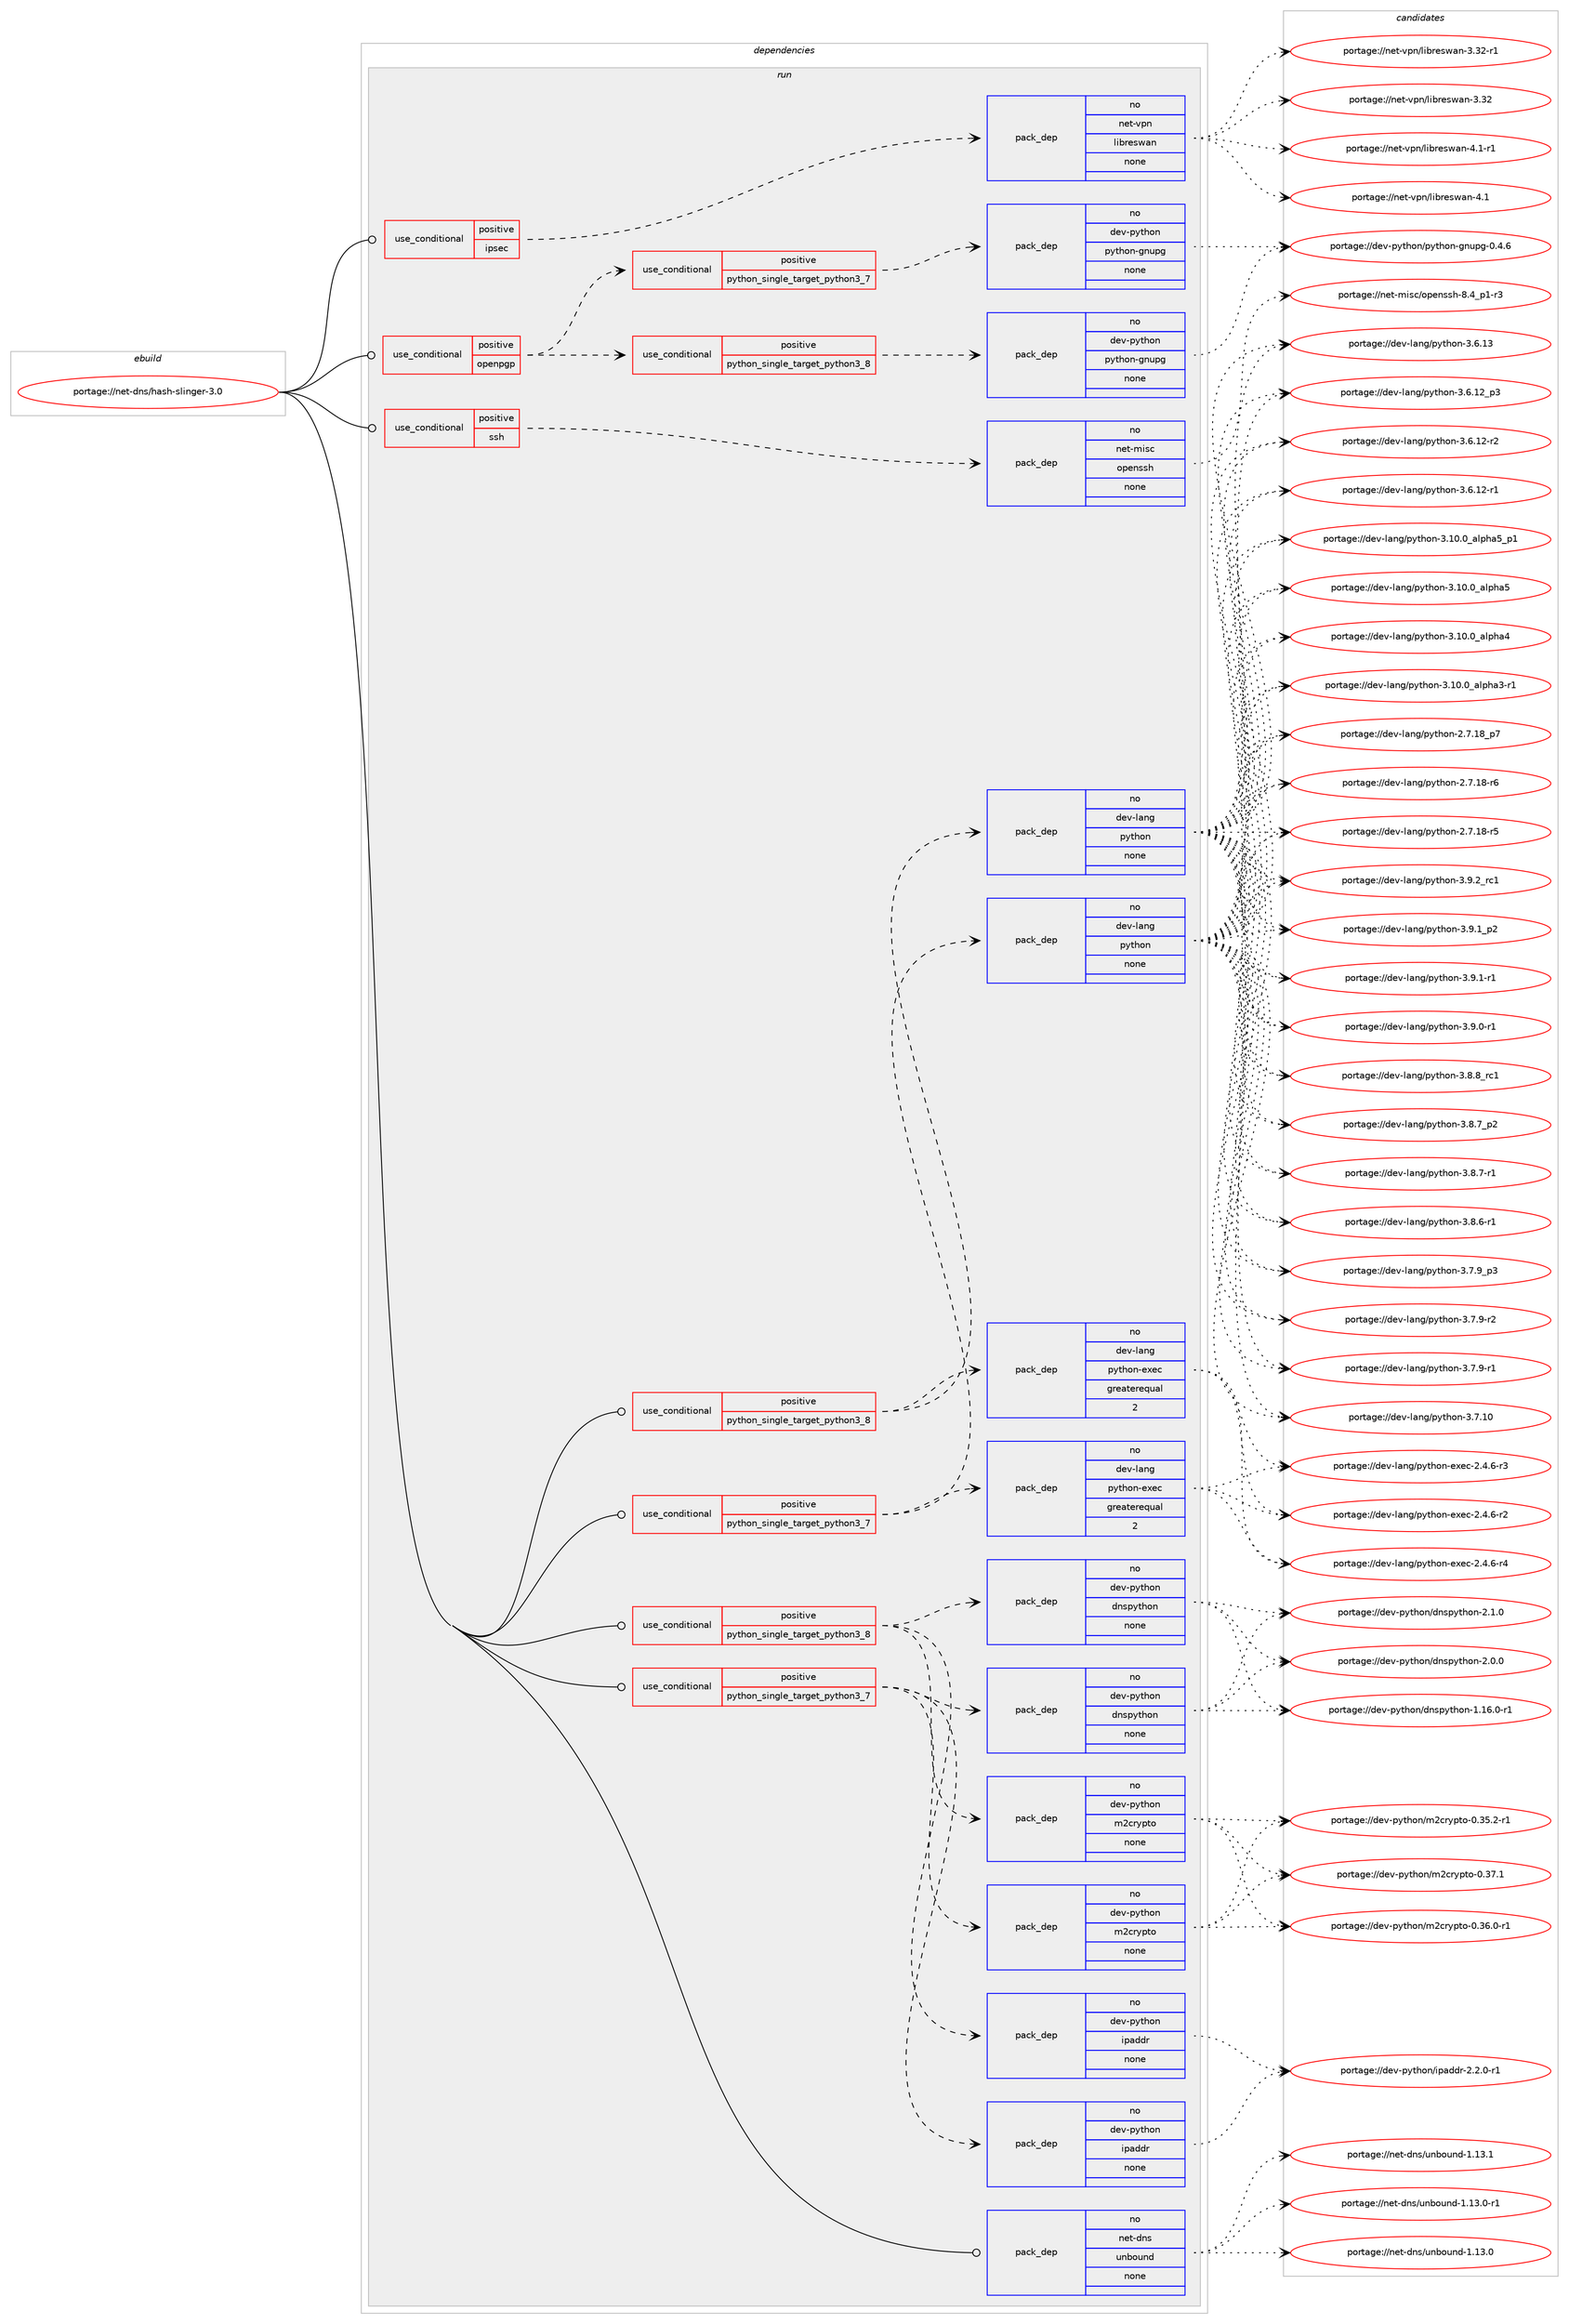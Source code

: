 digraph prolog {

# *************
# Graph options
# *************

newrank=true;
concentrate=true;
compound=true;
graph [rankdir=LR,fontname=Helvetica,fontsize=10,ranksep=1.5];#, ranksep=2.5, nodesep=0.2];
edge  [arrowhead=vee];
node  [fontname=Helvetica,fontsize=10];

# **********
# The ebuild
# **********

subgraph cluster_leftcol {
color=gray;
rank=same;
label=<<i>ebuild</i>>;
id [label="portage://net-dns/hash-slinger-3.0", color=red, width=4, href="../net-dns/hash-slinger-3.0.svg"];
}

# ****************
# The dependencies
# ****************

subgraph cluster_midcol {
color=gray;
label=<<i>dependencies</i>>;
subgraph cluster_compile {
fillcolor="#eeeeee";
style=filled;
label=<<i>compile</i>>;
}
subgraph cluster_compileandrun {
fillcolor="#eeeeee";
style=filled;
label=<<i>compile and run</i>>;
}
subgraph cluster_run {
fillcolor="#eeeeee";
style=filled;
label=<<i>run</i>>;
subgraph cond4712 {
dependency16081 [label=<<TABLE BORDER="0" CELLBORDER="1" CELLSPACING="0" CELLPADDING="4"><TR><TD ROWSPAN="3" CELLPADDING="10">use_conditional</TD></TR><TR><TD>positive</TD></TR><TR><TD>ipsec</TD></TR></TABLE>>, shape=none, color=red];
subgraph pack11211 {
dependency16082 [label=<<TABLE BORDER="0" CELLBORDER="1" CELLSPACING="0" CELLPADDING="4" WIDTH="220"><TR><TD ROWSPAN="6" CELLPADDING="30">pack_dep</TD></TR><TR><TD WIDTH="110">no</TD></TR><TR><TD>net-vpn</TD></TR><TR><TD>libreswan</TD></TR><TR><TD>none</TD></TR><TR><TD></TD></TR></TABLE>>, shape=none, color=blue];
}
dependency16081:e -> dependency16082:w [weight=20,style="dashed",arrowhead="vee"];
}
id:e -> dependency16081:w [weight=20,style="solid",arrowhead="odot"];
subgraph cond4713 {
dependency16083 [label=<<TABLE BORDER="0" CELLBORDER="1" CELLSPACING="0" CELLPADDING="4"><TR><TD ROWSPAN="3" CELLPADDING="10">use_conditional</TD></TR><TR><TD>positive</TD></TR><TR><TD>openpgp</TD></TR></TABLE>>, shape=none, color=red];
subgraph cond4714 {
dependency16084 [label=<<TABLE BORDER="0" CELLBORDER="1" CELLSPACING="0" CELLPADDING="4"><TR><TD ROWSPAN="3" CELLPADDING="10">use_conditional</TD></TR><TR><TD>positive</TD></TR><TR><TD>python_single_target_python3_7</TD></TR></TABLE>>, shape=none, color=red];
subgraph pack11212 {
dependency16085 [label=<<TABLE BORDER="0" CELLBORDER="1" CELLSPACING="0" CELLPADDING="4" WIDTH="220"><TR><TD ROWSPAN="6" CELLPADDING="30">pack_dep</TD></TR><TR><TD WIDTH="110">no</TD></TR><TR><TD>dev-python</TD></TR><TR><TD>python-gnupg</TD></TR><TR><TD>none</TD></TR><TR><TD></TD></TR></TABLE>>, shape=none, color=blue];
}
dependency16084:e -> dependency16085:w [weight=20,style="dashed",arrowhead="vee"];
}
dependency16083:e -> dependency16084:w [weight=20,style="dashed",arrowhead="vee"];
subgraph cond4715 {
dependency16086 [label=<<TABLE BORDER="0" CELLBORDER="1" CELLSPACING="0" CELLPADDING="4"><TR><TD ROWSPAN="3" CELLPADDING="10">use_conditional</TD></TR><TR><TD>positive</TD></TR><TR><TD>python_single_target_python3_8</TD></TR></TABLE>>, shape=none, color=red];
subgraph pack11213 {
dependency16087 [label=<<TABLE BORDER="0" CELLBORDER="1" CELLSPACING="0" CELLPADDING="4" WIDTH="220"><TR><TD ROWSPAN="6" CELLPADDING="30">pack_dep</TD></TR><TR><TD WIDTH="110">no</TD></TR><TR><TD>dev-python</TD></TR><TR><TD>python-gnupg</TD></TR><TR><TD>none</TD></TR><TR><TD></TD></TR></TABLE>>, shape=none, color=blue];
}
dependency16086:e -> dependency16087:w [weight=20,style="dashed",arrowhead="vee"];
}
dependency16083:e -> dependency16086:w [weight=20,style="dashed",arrowhead="vee"];
}
id:e -> dependency16083:w [weight=20,style="solid",arrowhead="odot"];
subgraph cond4716 {
dependency16088 [label=<<TABLE BORDER="0" CELLBORDER="1" CELLSPACING="0" CELLPADDING="4"><TR><TD ROWSPAN="3" CELLPADDING="10">use_conditional</TD></TR><TR><TD>positive</TD></TR><TR><TD>python_single_target_python3_7</TD></TR></TABLE>>, shape=none, color=red];
subgraph pack11214 {
dependency16089 [label=<<TABLE BORDER="0" CELLBORDER="1" CELLSPACING="0" CELLPADDING="4" WIDTH="220"><TR><TD ROWSPAN="6" CELLPADDING="30">pack_dep</TD></TR><TR><TD WIDTH="110">no</TD></TR><TR><TD>dev-lang</TD></TR><TR><TD>python</TD></TR><TR><TD>none</TD></TR><TR><TD></TD></TR></TABLE>>, shape=none, color=blue];
}
dependency16088:e -> dependency16089:w [weight=20,style="dashed",arrowhead="vee"];
subgraph pack11215 {
dependency16090 [label=<<TABLE BORDER="0" CELLBORDER="1" CELLSPACING="0" CELLPADDING="4" WIDTH="220"><TR><TD ROWSPAN="6" CELLPADDING="30">pack_dep</TD></TR><TR><TD WIDTH="110">no</TD></TR><TR><TD>dev-lang</TD></TR><TR><TD>python-exec</TD></TR><TR><TD>greaterequal</TD></TR><TR><TD>2</TD></TR></TABLE>>, shape=none, color=blue];
}
dependency16088:e -> dependency16090:w [weight=20,style="dashed",arrowhead="vee"];
}
id:e -> dependency16088:w [weight=20,style="solid",arrowhead="odot"];
subgraph cond4717 {
dependency16091 [label=<<TABLE BORDER="0" CELLBORDER="1" CELLSPACING="0" CELLPADDING="4"><TR><TD ROWSPAN="3" CELLPADDING="10">use_conditional</TD></TR><TR><TD>positive</TD></TR><TR><TD>python_single_target_python3_7</TD></TR></TABLE>>, shape=none, color=red];
subgraph pack11216 {
dependency16092 [label=<<TABLE BORDER="0" CELLBORDER="1" CELLSPACING="0" CELLPADDING="4" WIDTH="220"><TR><TD ROWSPAN="6" CELLPADDING="30">pack_dep</TD></TR><TR><TD WIDTH="110">no</TD></TR><TR><TD>dev-python</TD></TR><TR><TD>dnspython</TD></TR><TR><TD>none</TD></TR><TR><TD></TD></TR></TABLE>>, shape=none, color=blue];
}
dependency16091:e -> dependency16092:w [weight=20,style="dashed",arrowhead="vee"];
subgraph pack11217 {
dependency16093 [label=<<TABLE BORDER="0" CELLBORDER="1" CELLSPACING="0" CELLPADDING="4" WIDTH="220"><TR><TD ROWSPAN="6" CELLPADDING="30">pack_dep</TD></TR><TR><TD WIDTH="110">no</TD></TR><TR><TD>dev-python</TD></TR><TR><TD>ipaddr</TD></TR><TR><TD>none</TD></TR><TR><TD></TD></TR></TABLE>>, shape=none, color=blue];
}
dependency16091:e -> dependency16093:w [weight=20,style="dashed",arrowhead="vee"];
subgraph pack11218 {
dependency16094 [label=<<TABLE BORDER="0" CELLBORDER="1" CELLSPACING="0" CELLPADDING="4" WIDTH="220"><TR><TD ROWSPAN="6" CELLPADDING="30">pack_dep</TD></TR><TR><TD WIDTH="110">no</TD></TR><TR><TD>dev-python</TD></TR><TR><TD>m2crypto</TD></TR><TR><TD>none</TD></TR><TR><TD></TD></TR></TABLE>>, shape=none, color=blue];
}
dependency16091:e -> dependency16094:w [weight=20,style="dashed",arrowhead="vee"];
}
id:e -> dependency16091:w [weight=20,style="solid",arrowhead="odot"];
subgraph cond4718 {
dependency16095 [label=<<TABLE BORDER="0" CELLBORDER="1" CELLSPACING="0" CELLPADDING="4"><TR><TD ROWSPAN="3" CELLPADDING="10">use_conditional</TD></TR><TR><TD>positive</TD></TR><TR><TD>python_single_target_python3_8</TD></TR></TABLE>>, shape=none, color=red];
subgraph pack11219 {
dependency16096 [label=<<TABLE BORDER="0" CELLBORDER="1" CELLSPACING="0" CELLPADDING="4" WIDTH="220"><TR><TD ROWSPAN="6" CELLPADDING="30">pack_dep</TD></TR><TR><TD WIDTH="110">no</TD></TR><TR><TD>dev-lang</TD></TR><TR><TD>python</TD></TR><TR><TD>none</TD></TR><TR><TD></TD></TR></TABLE>>, shape=none, color=blue];
}
dependency16095:e -> dependency16096:w [weight=20,style="dashed",arrowhead="vee"];
subgraph pack11220 {
dependency16097 [label=<<TABLE BORDER="0" CELLBORDER="1" CELLSPACING="0" CELLPADDING="4" WIDTH="220"><TR><TD ROWSPAN="6" CELLPADDING="30">pack_dep</TD></TR><TR><TD WIDTH="110">no</TD></TR><TR><TD>dev-lang</TD></TR><TR><TD>python-exec</TD></TR><TR><TD>greaterequal</TD></TR><TR><TD>2</TD></TR></TABLE>>, shape=none, color=blue];
}
dependency16095:e -> dependency16097:w [weight=20,style="dashed",arrowhead="vee"];
}
id:e -> dependency16095:w [weight=20,style="solid",arrowhead="odot"];
subgraph cond4719 {
dependency16098 [label=<<TABLE BORDER="0" CELLBORDER="1" CELLSPACING="0" CELLPADDING="4"><TR><TD ROWSPAN="3" CELLPADDING="10">use_conditional</TD></TR><TR><TD>positive</TD></TR><TR><TD>python_single_target_python3_8</TD></TR></TABLE>>, shape=none, color=red];
subgraph pack11221 {
dependency16099 [label=<<TABLE BORDER="0" CELLBORDER="1" CELLSPACING="0" CELLPADDING="4" WIDTH="220"><TR><TD ROWSPAN="6" CELLPADDING="30">pack_dep</TD></TR><TR><TD WIDTH="110">no</TD></TR><TR><TD>dev-python</TD></TR><TR><TD>dnspython</TD></TR><TR><TD>none</TD></TR><TR><TD></TD></TR></TABLE>>, shape=none, color=blue];
}
dependency16098:e -> dependency16099:w [weight=20,style="dashed",arrowhead="vee"];
subgraph pack11222 {
dependency16100 [label=<<TABLE BORDER="0" CELLBORDER="1" CELLSPACING="0" CELLPADDING="4" WIDTH="220"><TR><TD ROWSPAN="6" CELLPADDING="30">pack_dep</TD></TR><TR><TD WIDTH="110">no</TD></TR><TR><TD>dev-python</TD></TR><TR><TD>ipaddr</TD></TR><TR><TD>none</TD></TR><TR><TD></TD></TR></TABLE>>, shape=none, color=blue];
}
dependency16098:e -> dependency16100:w [weight=20,style="dashed",arrowhead="vee"];
subgraph pack11223 {
dependency16101 [label=<<TABLE BORDER="0" CELLBORDER="1" CELLSPACING="0" CELLPADDING="4" WIDTH="220"><TR><TD ROWSPAN="6" CELLPADDING="30">pack_dep</TD></TR><TR><TD WIDTH="110">no</TD></TR><TR><TD>dev-python</TD></TR><TR><TD>m2crypto</TD></TR><TR><TD>none</TD></TR><TR><TD></TD></TR></TABLE>>, shape=none, color=blue];
}
dependency16098:e -> dependency16101:w [weight=20,style="dashed",arrowhead="vee"];
}
id:e -> dependency16098:w [weight=20,style="solid",arrowhead="odot"];
subgraph cond4720 {
dependency16102 [label=<<TABLE BORDER="0" CELLBORDER="1" CELLSPACING="0" CELLPADDING="4"><TR><TD ROWSPAN="3" CELLPADDING="10">use_conditional</TD></TR><TR><TD>positive</TD></TR><TR><TD>ssh</TD></TR></TABLE>>, shape=none, color=red];
subgraph pack11224 {
dependency16103 [label=<<TABLE BORDER="0" CELLBORDER="1" CELLSPACING="0" CELLPADDING="4" WIDTH="220"><TR><TD ROWSPAN="6" CELLPADDING="30">pack_dep</TD></TR><TR><TD WIDTH="110">no</TD></TR><TR><TD>net-misc</TD></TR><TR><TD>openssh</TD></TR><TR><TD>none</TD></TR><TR><TD></TD></TR></TABLE>>, shape=none, color=blue];
}
dependency16102:e -> dependency16103:w [weight=20,style="dashed",arrowhead="vee"];
}
id:e -> dependency16102:w [weight=20,style="solid",arrowhead="odot"];
subgraph pack11225 {
dependency16104 [label=<<TABLE BORDER="0" CELLBORDER="1" CELLSPACING="0" CELLPADDING="4" WIDTH="220"><TR><TD ROWSPAN="6" CELLPADDING="30">pack_dep</TD></TR><TR><TD WIDTH="110">no</TD></TR><TR><TD>net-dns</TD></TR><TR><TD>unbound</TD></TR><TR><TD>none</TD></TR><TR><TD></TD></TR></TABLE>>, shape=none, color=blue];
}
id:e -> dependency16104:w [weight=20,style="solid",arrowhead="odot"];
}
}

# **************
# The candidates
# **************

subgraph cluster_choices {
rank=same;
color=gray;
label=<<i>candidates</i>>;

subgraph choice11211 {
color=black;
nodesep=1;
choice11010111645118112110471081059811410111511997110455246494511449 [label="portage://net-vpn/libreswan-4.1-r1", color=red, width=4,href="../net-vpn/libreswan-4.1-r1.svg"];
choice1101011164511811211047108105981141011151199711045524649 [label="portage://net-vpn/libreswan-4.1", color=red, width=4,href="../net-vpn/libreswan-4.1.svg"];
choice1101011164511811211047108105981141011151199711045514651504511449 [label="portage://net-vpn/libreswan-3.32-r1", color=red, width=4,href="../net-vpn/libreswan-3.32-r1.svg"];
choice110101116451181121104710810598114101115119971104551465150 [label="portage://net-vpn/libreswan-3.32", color=red, width=4,href="../net-vpn/libreswan-3.32.svg"];
dependency16082:e -> choice11010111645118112110471081059811410111511997110455246494511449:w [style=dotted,weight="100"];
dependency16082:e -> choice1101011164511811211047108105981141011151199711045524649:w [style=dotted,weight="100"];
dependency16082:e -> choice1101011164511811211047108105981141011151199711045514651504511449:w [style=dotted,weight="100"];
dependency16082:e -> choice110101116451181121104710810598114101115119971104551465150:w [style=dotted,weight="100"];
}
subgraph choice11212 {
color=black;
nodesep=1;
choice100101118451121211161041111104711212111610411111045103110117112103454846524654 [label="portage://dev-python/python-gnupg-0.4.6", color=red, width=4,href="../dev-python/python-gnupg-0.4.6.svg"];
dependency16085:e -> choice100101118451121211161041111104711212111610411111045103110117112103454846524654:w [style=dotted,weight="100"];
}
subgraph choice11213 {
color=black;
nodesep=1;
choice100101118451121211161041111104711212111610411111045103110117112103454846524654 [label="portage://dev-python/python-gnupg-0.4.6", color=red, width=4,href="../dev-python/python-gnupg-0.4.6.svg"];
dependency16087:e -> choice100101118451121211161041111104711212111610411111045103110117112103454846524654:w [style=dotted,weight="100"];
}
subgraph choice11214 {
color=black;
nodesep=1;
choice100101118451089711010347112121116104111110455146574650951149949 [label="portage://dev-lang/python-3.9.2_rc1", color=red, width=4,href="../dev-lang/python-3.9.2_rc1.svg"];
choice1001011184510897110103471121211161041111104551465746499511250 [label="portage://dev-lang/python-3.9.1_p2", color=red, width=4,href="../dev-lang/python-3.9.1_p2.svg"];
choice1001011184510897110103471121211161041111104551465746494511449 [label="portage://dev-lang/python-3.9.1-r1", color=red, width=4,href="../dev-lang/python-3.9.1-r1.svg"];
choice1001011184510897110103471121211161041111104551465746484511449 [label="portage://dev-lang/python-3.9.0-r1", color=red, width=4,href="../dev-lang/python-3.9.0-r1.svg"];
choice100101118451089711010347112121116104111110455146564656951149949 [label="portage://dev-lang/python-3.8.8_rc1", color=red, width=4,href="../dev-lang/python-3.8.8_rc1.svg"];
choice1001011184510897110103471121211161041111104551465646559511250 [label="portage://dev-lang/python-3.8.7_p2", color=red, width=4,href="../dev-lang/python-3.8.7_p2.svg"];
choice1001011184510897110103471121211161041111104551465646554511449 [label="portage://dev-lang/python-3.8.7-r1", color=red, width=4,href="../dev-lang/python-3.8.7-r1.svg"];
choice1001011184510897110103471121211161041111104551465646544511449 [label="portage://dev-lang/python-3.8.6-r1", color=red, width=4,href="../dev-lang/python-3.8.6-r1.svg"];
choice1001011184510897110103471121211161041111104551465546579511251 [label="portage://dev-lang/python-3.7.9_p3", color=red, width=4,href="../dev-lang/python-3.7.9_p3.svg"];
choice1001011184510897110103471121211161041111104551465546574511450 [label="portage://dev-lang/python-3.7.9-r2", color=red, width=4,href="../dev-lang/python-3.7.9-r2.svg"];
choice1001011184510897110103471121211161041111104551465546574511449 [label="portage://dev-lang/python-3.7.9-r1", color=red, width=4,href="../dev-lang/python-3.7.9-r1.svg"];
choice10010111845108971101034711212111610411111045514655464948 [label="portage://dev-lang/python-3.7.10", color=red, width=4,href="../dev-lang/python-3.7.10.svg"];
choice10010111845108971101034711212111610411111045514654464951 [label="portage://dev-lang/python-3.6.13", color=red, width=4,href="../dev-lang/python-3.6.13.svg"];
choice100101118451089711010347112121116104111110455146544649509511251 [label="portage://dev-lang/python-3.6.12_p3", color=red, width=4,href="../dev-lang/python-3.6.12_p3.svg"];
choice100101118451089711010347112121116104111110455146544649504511450 [label="portage://dev-lang/python-3.6.12-r2", color=red, width=4,href="../dev-lang/python-3.6.12-r2.svg"];
choice100101118451089711010347112121116104111110455146544649504511449 [label="portage://dev-lang/python-3.6.12-r1", color=red, width=4,href="../dev-lang/python-3.6.12-r1.svg"];
choice10010111845108971101034711212111610411111045514649484648959710811210497539511249 [label="portage://dev-lang/python-3.10.0_alpha5_p1", color=red, width=4,href="../dev-lang/python-3.10.0_alpha5_p1.svg"];
choice1001011184510897110103471121211161041111104551464948464895971081121049753 [label="portage://dev-lang/python-3.10.0_alpha5", color=red, width=4,href="../dev-lang/python-3.10.0_alpha5.svg"];
choice1001011184510897110103471121211161041111104551464948464895971081121049752 [label="portage://dev-lang/python-3.10.0_alpha4", color=red, width=4,href="../dev-lang/python-3.10.0_alpha4.svg"];
choice10010111845108971101034711212111610411111045514649484648959710811210497514511449 [label="portage://dev-lang/python-3.10.0_alpha3-r1", color=red, width=4,href="../dev-lang/python-3.10.0_alpha3-r1.svg"];
choice100101118451089711010347112121116104111110455046554649569511255 [label="portage://dev-lang/python-2.7.18_p7", color=red, width=4,href="../dev-lang/python-2.7.18_p7.svg"];
choice100101118451089711010347112121116104111110455046554649564511454 [label="portage://dev-lang/python-2.7.18-r6", color=red, width=4,href="../dev-lang/python-2.7.18-r6.svg"];
choice100101118451089711010347112121116104111110455046554649564511453 [label="portage://dev-lang/python-2.7.18-r5", color=red, width=4,href="../dev-lang/python-2.7.18-r5.svg"];
dependency16089:e -> choice100101118451089711010347112121116104111110455146574650951149949:w [style=dotted,weight="100"];
dependency16089:e -> choice1001011184510897110103471121211161041111104551465746499511250:w [style=dotted,weight="100"];
dependency16089:e -> choice1001011184510897110103471121211161041111104551465746494511449:w [style=dotted,weight="100"];
dependency16089:e -> choice1001011184510897110103471121211161041111104551465746484511449:w [style=dotted,weight="100"];
dependency16089:e -> choice100101118451089711010347112121116104111110455146564656951149949:w [style=dotted,weight="100"];
dependency16089:e -> choice1001011184510897110103471121211161041111104551465646559511250:w [style=dotted,weight="100"];
dependency16089:e -> choice1001011184510897110103471121211161041111104551465646554511449:w [style=dotted,weight="100"];
dependency16089:e -> choice1001011184510897110103471121211161041111104551465646544511449:w [style=dotted,weight="100"];
dependency16089:e -> choice1001011184510897110103471121211161041111104551465546579511251:w [style=dotted,weight="100"];
dependency16089:e -> choice1001011184510897110103471121211161041111104551465546574511450:w [style=dotted,weight="100"];
dependency16089:e -> choice1001011184510897110103471121211161041111104551465546574511449:w [style=dotted,weight="100"];
dependency16089:e -> choice10010111845108971101034711212111610411111045514655464948:w [style=dotted,weight="100"];
dependency16089:e -> choice10010111845108971101034711212111610411111045514654464951:w [style=dotted,weight="100"];
dependency16089:e -> choice100101118451089711010347112121116104111110455146544649509511251:w [style=dotted,weight="100"];
dependency16089:e -> choice100101118451089711010347112121116104111110455146544649504511450:w [style=dotted,weight="100"];
dependency16089:e -> choice100101118451089711010347112121116104111110455146544649504511449:w [style=dotted,weight="100"];
dependency16089:e -> choice10010111845108971101034711212111610411111045514649484648959710811210497539511249:w [style=dotted,weight="100"];
dependency16089:e -> choice1001011184510897110103471121211161041111104551464948464895971081121049753:w [style=dotted,weight="100"];
dependency16089:e -> choice1001011184510897110103471121211161041111104551464948464895971081121049752:w [style=dotted,weight="100"];
dependency16089:e -> choice10010111845108971101034711212111610411111045514649484648959710811210497514511449:w [style=dotted,weight="100"];
dependency16089:e -> choice100101118451089711010347112121116104111110455046554649569511255:w [style=dotted,weight="100"];
dependency16089:e -> choice100101118451089711010347112121116104111110455046554649564511454:w [style=dotted,weight="100"];
dependency16089:e -> choice100101118451089711010347112121116104111110455046554649564511453:w [style=dotted,weight="100"];
}
subgraph choice11215 {
color=black;
nodesep=1;
choice10010111845108971101034711212111610411111045101120101994550465246544511452 [label="portage://dev-lang/python-exec-2.4.6-r4", color=red, width=4,href="../dev-lang/python-exec-2.4.6-r4.svg"];
choice10010111845108971101034711212111610411111045101120101994550465246544511451 [label="portage://dev-lang/python-exec-2.4.6-r3", color=red, width=4,href="../dev-lang/python-exec-2.4.6-r3.svg"];
choice10010111845108971101034711212111610411111045101120101994550465246544511450 [label="portage://dev-lang/python-exec-2.4.6-r2", color=red, width=4,href="../dev-lang/python-exec-2.4.6-r2.svg"];
dependency16090:e -> choice10010111845108971101034711212111610411111045101120101994550465246544511452:w [style=dotted,weight="100"];
dependency16090:e -> choice10010111845108971101034711212111610411111045101120101994550465246544511451:w [style=dotted,weight="100"];
dependency16090:e -> choice10010111845108971101034711212111610411111045101120101994550465246544511450:w [style=dotted,weight="100"];
}
subgraph choice11216 {
color=black;
nodesep=1;
choice1001011184511212111610411111047100110115112121116104111110455046494648 [label="portage://dev-python/dnspython-2.1.0", color=red, width=4,href="../dev-python/dnspython-2.1.0.svg"];
choice1001011184511212111610411111047100110115112121116104111110455046484648 [label="portage://dev-python/dnspython-2.0.0", color=red, width=4,href="../dev-python/dnspython-2.0.0.svg"];
choice1001011184511212111610411111047100110115112121116104111110454946495446484511449 [label="portage://dev-python/dnspython-1.16.0-r1", color=red, width=4,href="../dev-python/dnspython-1.16.0-r1.svg"];
dependency16092:e -> choice1001011184511212111610411111047100110115112121116104111110455046494648:w [style=dotted,weight="100"];
dependency16092:e -> choice1001011184511212111610411111047100110115112121116104111110455046484648:w [style=dotted,weight="100"];
dependency16092:e -> choice1001011184511212111610411111047100110115112121116104111110454946495446484511449:w [style=dotted,weight="100"];
}
subgraph choice11217 {
color=black;
nodesep=1;
choice1001011184511212111610411111047105112971001001144550465046484511449 [label="portage://dev-python/ipaddr-2.2.0-r1", color=red, width=4,href="../dev-python/ipaddr-2.2.0-r1.svg"];
dependency16093:e -> choice1001011184511212111610411111047105112971001001144550465046484511449:w [style=dotted,weight="100"];
}
subgraph choice11218 {
color=black;
nodesep=1;
choice1001011184511212111610411111047109509911412111211611145484651554649 [label="portage://dev-python/m2crypto-0.37.1", color=red, width=4,href="../dev-python/m2crypto-0.37.1.svg"];
choice10010111845112121116104111110471095099114121112116111454846515446484511449 [label="portage://dev-python/m2crypto-0.36.0-r1", color=red, width=4,href="../dev-python/m2crypto-0.36.0-r1.svg"];
choice10010111845112121116104111110471095099114121112116111454846515346504511449 [label="portage://dev-python/m2crypto-0.35.2-r1", color=red, width=4,href="../dev-python/m2crypto-0.35.2-r1.svg"];
dependency16094:e -> choice1001011184511212111610411111047109509911412111211611145484651554649:w [style=dotted,weight="100"];
dependency16094:e -> choice10010111845112121116104111110471095099114121112116111454846515446484511449:w [style=dotted,weight="100"];
dependency16094:e -> choice10010111845112121116104111110471095099114121112116111454846515346504511449:w [style=dotted,weight="100"];
}
subgraph choice11219 {
color=black;
nodesep=1;
choice100101118451089711010347112121116104111110455146574650951149949 [label="portage://dev-lang/python-3.9.2_rc1", color=red, width=4,href="../dev-lang/python-3.9.2_rc1.svg"];
choice1001011184510897110103471121211161041111104551465746499511250 [label="portage://dev-lang/python-3.9.1_p2", color=red, width=4,href="../dev-lang/python-3.9.1_p2.svg"];
choice1001011184510897110103471121211161041111104551465746494511449 [label="portage://dev-lang/python-3.9.1-r1", color=red, width=4,href="../dev-lang/python-3.9.1-r1.svg"];
choice1001011184510897110103471121211161041111104551465746484511449 [label="portage://dev-lang/python-3.9.0-r1", color=red, width=4,href="../dev-lang/python-3.9.0-r1.svg"];
choice100101118451089711010347112121116104111110455146564656951149949 [label="portage://dev-lang/python-3.8.8_rc1", color=red, width=4,href="../dev-lang/python-3.8.8_rc1.svg"];
choice1001011184510897110103471121211161041111104551465646559511250 [label="portage://dev-lang/python-3.8.7_p2", color=red, width=4,href="../dev-lang/python-3.8.7_p2.svg"];
choice1001011184510897110103471121211161041111104551465646554511449 [label="portage://dev-lang/python-3.8.7-r1", color=red, width=4,href="../dev-lang/python-3.8.7-r1.svg"];
choice1001011184510897110103471121211161041111104551465646544511449 [label="portage://dev-lang/python-3.8.6-r1", color=red, width=4,href="../dev-lang/python-3.8.6-r1.svg"];
choice1001011184510897110103471121211161041111104551465546579511251 [label="portage://dev-lang/python-3.7.9_p3", color=red, width=4,href="../dev-lang/python-3.7.9_p3.svg"];
choice1001011184510897110103471121211161041111104551465546574511450 [label="portage://dev-lang/python-3.7.9-r2", color=red, width=4,href="../dev-lang/python-3.7.9-r2.svg"];
choice1001011184510897110103471121211161041111104551465546574511449 [label="portage://dev-lang/python-3.7.9-r1", color=red, width=4,href="../dev-lang/python-3.7.9-r1.svg"];
choice10010111845108971101034711212111610411111045514655464948 [label="portage://dev-lang/python-3.7.10", color=red, width=4,href="../dev-lang/python-3.7.10.svg"];
choice10010111845108971101034711212111610411111045514654464951 [label="portage://dev-lang/python-3.6.13", color=red, width=4,href="../dev-lang/python-3.6.13.svg"];
choice100101118451089711010347112121116104111110455146544649509511251 [label="portage://dev-lang/python-3.6.12_p3", color=red, width=4,href="../dev-lang/python-3.6.12_p3.svg"];
choice100101118451089711010347112121116104111110455146544649504511450 [label="portage://dev-lang/python-3.6.12-r2", color=red, width=4,href="../dev-lang/python-3.6.12-r2.svg"];
choice100101118451089711010347112121116104111110455146544649504511449 [label="portage://dev-lang/python-3.6.12-r1", color=red, width=4,href="../dev-lang/python-3.6.12-r1.svg"];
choice10010111845108971101034711212111610411111045514649484648959710811210497539511249 [label="portage://dev-lang/python-3.10.0_alpha5_p1", color=red, width=4,href="../dev-lang/python-3.10.0_alpha5_p1.svg"];
choice1001011184510897110103471121211161041111104551464948464895971081121049753 [label="portage://dev-lang/python-3.10.0_alpha5", color=red, width=4,href="../dev-lang/python-3.10.0_alpha5.svg"];
choice1001011184510897110103471121211161041111104551464948464895971081121049752 [label="portage://dev-lang/python-3.10.0_alpha4", color=red, width=4,href="../dev-lang/python-3.10.0_alpha4.svg"];
choice10010111845108971101034711212111610411111045514649484648959710811210497514511449 [label="portage://dev-lang/python-3.10.0_alpha3-r1", color=red, width=4,href="../dev-lang/python-3.10.0_alpha3-r1.svg"];
choice100101118451089711010347112121116104111110455046554649569511255 [label="portage://dev-lang/python-2.7.18_p7", color=red, width=4,href="../dev-lang/python-2.7.18_p7.svg"];
choice100101118451089711010347112121116104111110455046554649564511454 [label="portage://dev-lang/python-2.7.18-r6", color=red, width=4,href="../dev-lang/python-2.7.18-r6.svg"];
choice100101118451089711010347112121116104111110455046554649564511453 [label="portage://dev-lang/python-2.7.18-r5", color=red, width=4,href="../dev-lang/python-2.7.18-r5.svg"];
dependency16096:e -> choice100101118451089711010347112121116104111110455146574650951149949:w [style=dotted,weight="100"];
dependency16096:e -> choice1001011184510897110103471121211161041111104551465746499511250:w [style=dotted,weight="100"];
dependency16096:e -> choice1001011184510897110103471121211161041111104551465746494511449:w [style=dotted,weight="100"];
dependency16096:e -> choice1001011184510897110103471121211161041111104551465746484511449:w [style=dotted,weight="100"];
dependency16096:e -> choice100101118451089711010347112121116104111110455146564656951149949:w [style=dotted,weight="100"];
dependency16096:e -> choice1001011184510897110103471121211161041111104551465646559511250:w [style=dotted,weight="100"];
dependency16096:e -> choice1001011184510897110103471121211161041111104551465646554511449:w [style=dotted,weight="100"];
dependency16096:e -> choice1001011184510897110103471121211161041111104551465646544511449:w [style=dotted,weight="100"];
dependency16096:e -> choice1001011184510897110103471121211161041111104551465546579511251:w [style=dotted,weight="100"];
dependency16096:e -> choice1001011184510897110103471121211161041111104551465546574511450:w [style=dotted,weight="100"];
dependency16096:e -> choice1001011184510897110103471121211161041111104551465546574511449:w [style=dotted,weight="100"];
dependency16096:e -> choice10010111845108971101034711212111610411111045514655464948:w [style=dotted,weight="100"];
dependency16096:e -> choice10010111845108971101034711212111610411111045514654464951:w [style=dotted,weight="100"];
dependency16096:e -> choice100101118451089711010347112121116104111110455146544649509511251:w [style=dotted,weight="100"];
dependency16096:e -> choice100101118451089711010347112121116104111110455146544649504511450:w [style=dotted,weight="100"];
dependency16096:e -> choice100101118451089711010347112121116104111110455146544649504511449:w [style=dotted,weight="100"];
dependency16096:e -> choice10010111845108971101034711212111610411111045514649484648959710811210497539511249:w [style=dotted,weight="100"];
dependency16096:e -> choice1001011184510897110103471121211161041111104551464948464895971081121049753:w [style=dotted,weight="100"];
dependency16096:e -> choice1001011184510897110103471121211161041111104551464948464895971081121049752:w [style=dotted,weight="100"];
dependency16096:e -> choice10010111845108971101034711212111610411111045514649484648959710811210497514511449:w [style=dotted,weight="100"];
dependency16096:e -> choice100101118451089711010347112121116104111110455046554649569511255:w [style=dotted,weight="100"];
dependency16096:e -> choice100101118451089711010347112121116104111110455046554649564511454:w [style=dotted,weight="100"];
dependency16096:e -> choice100101118451089711010347112121116104111110455046554649564511453:w [style=dotted,weight="100"];
}
subgraph choice11220 {
color=black;
nodesep=1;
choice10010111845108971101034711212111610411111045101120101994550465246544511452 [label="portage://dev-lang/python-exec-2.4.6-r4", color=red, width=4,href="../dev-lang/python-exec-2.4.6-r4.svg"];
choice10010111845108971101034711212111610411111045101120101994550465246544511451 [label="portage://dev-lang/python-exec-2.4.6-r3", color=red, width=4,href="../dev-lang/python-exec-2.4.6-r3.svg"];
choice10010111845108971101034711212111610411111045101120101994550465246544511450 [label="portage://dev-lang/python-exec-2.4.6-r2", color=red, width=4,href="../dev-lang/python-exec-2.4.6-r2.svg"];
dependency16097:e -> choice10010111845108971101034711212111610411111045101120101994550465246544511452:w [style=dotted,weight="100"];
dependency16097:e -> choice10010111845108971101034711212111610411111045101120101994550465246544511451:w [style=dotted,weight="100"];
dependency16097:e -> choice10010111845108971101034711212111610411111045101120101994550465246544511450:w [style=dotted,weight="100"];
}
subgraph choice11221 {
color=black;
nodesep=1;
choice1001011184511212111610411111047100110115112121116104111110455046494648 [label="portage://dev-python/dnspython-2.1.0", color=red, width=4,href="../dev-python/dnspython-2.1.0.svg"];
choice1001011184511212111610411111047100110115112121116104111110455046484648 [label="portage://dev-python/dnspython-2.0.0", color=red, width=4,href="../dev-python/dnspython-2.0.0.svg"];
choice1001011184511212111610411111047100110115112121116104111110454946495446484511449 [label="portage://dev-python/dnspython-1.16.0-r1", color=red, width=4,href="../dev-python/dnspython-1.16.0-r1.svg"];
dependency16099:e -> choice1001011184511212111610411111047100110115112121116104111110455046494648:w [style=dotted,weight="100"];
dependency16099:e -> choice1001011184511212111610411111047100110115112121116104111110455046484648:w [style=dotted,weight="100"];
dependency16099:e -> choice1001011184511212111610411111047100110115112121116104111110454946495446484511449:w [style=dotted,weight="100"];
}
subgraph choice11222 {
color=black;
nodesep=1;
choice1001011184511212111610411111047105112971001001144550465046484511449 [label="portage://dev-python/ipaddr-2.2.0-r1", color=red, width=4,href="../dev-python/ipaddr-2.2.0-r1.svg"];
dependency16100:e -> choice1001011184511212111610411111047105112971001001144550465046484511449:w [style=dotted,weight="100"];
}
subgraph choice11223 {
color=black;
nodesep=1;
choice1001011184511212111610411111047109509911412111211611145484651554649 [label="portage://dev-python/m2crypto-0.37.1", color=red, width=4,href="../dev-python/m2crypto-0.37.1.svg"];
choice10010111845112121116104111110471095099114121112116111454846515446484511449 [label="portage://dev-python/m2crypto-0.36.0-r1", color=red, width=4,href="../dev-python/m2crypto-0.36.0-r1.svg"];
choice10010111845112121116104111110471095099114121112116111454846515346504511449 [label="portage://dev-python/m2crypto-0.35.2-r1", color=red, width=4,href="../dev-python/m2crypto-0.35.2-r1.svg"];
dependency16101:e -> choice1001011184511212111610411111047109509911412111211611145484651554649:w [style=dotted,weight="100"];
dependency16101:e -> choice10010111845112121116104111110471095099114121112116111454846515446484511449:w [style=dotted,weight="100"];
dependency16101:e -> choice10010111845112121116104111110471095099114121112116111454846515346504511449:w [style=dotted,weight="100"];
}
subgraph choice11224 {
color=black;
nodesep=1;
choice1101011164510910511599471111121011101151151044556465295112494511451 [label="portage://net-misc/openssh-8.4_p1-r3", color=red, width=4,href="../net-misc/openssh-8.4_p1-r3.svg"];
dependency16103:e -> choice1101011164510910511599471111121011101151151044556465295112494511451:w [style=dotted,weight="100"];
}
subgraph choice11225 {
color=black;
nodesep=1;
choice11010111645100110115471171109811111711010045494649514649 [label="portage://net-dns/unbound-1.13.1", color=red, width=4,href="../net-dns/unbound-1.13.1.svg"];
choice110101116451001101154711711098111117110100454946495146484511449 [label="portage://net-dns/unbound-1.13.0-r1", color=red, width=4,href="../net-dns/unbound-1.13.0-r1.svg"];
choice11010111645100110115471171109811111711010045494649514648 [label="portage://net-dns/unbound-1.13.0", color=red, width=4,href="../net-dns/unbound-1.13.0.svg"];
dependency16104:e -> choice11010111645100110115471171109811111711010045494649514649:w [style=dotted,weight="100"];
dependency16104:e -> choice110101116451001101154711711098111117110100454946495146484511449:w [style=dotted,weight="100"];
dependency16104:e -> choice11010111645100110115471171109811111711010045494649514648:w [style=dotted,weight="100"];
}
}

}
